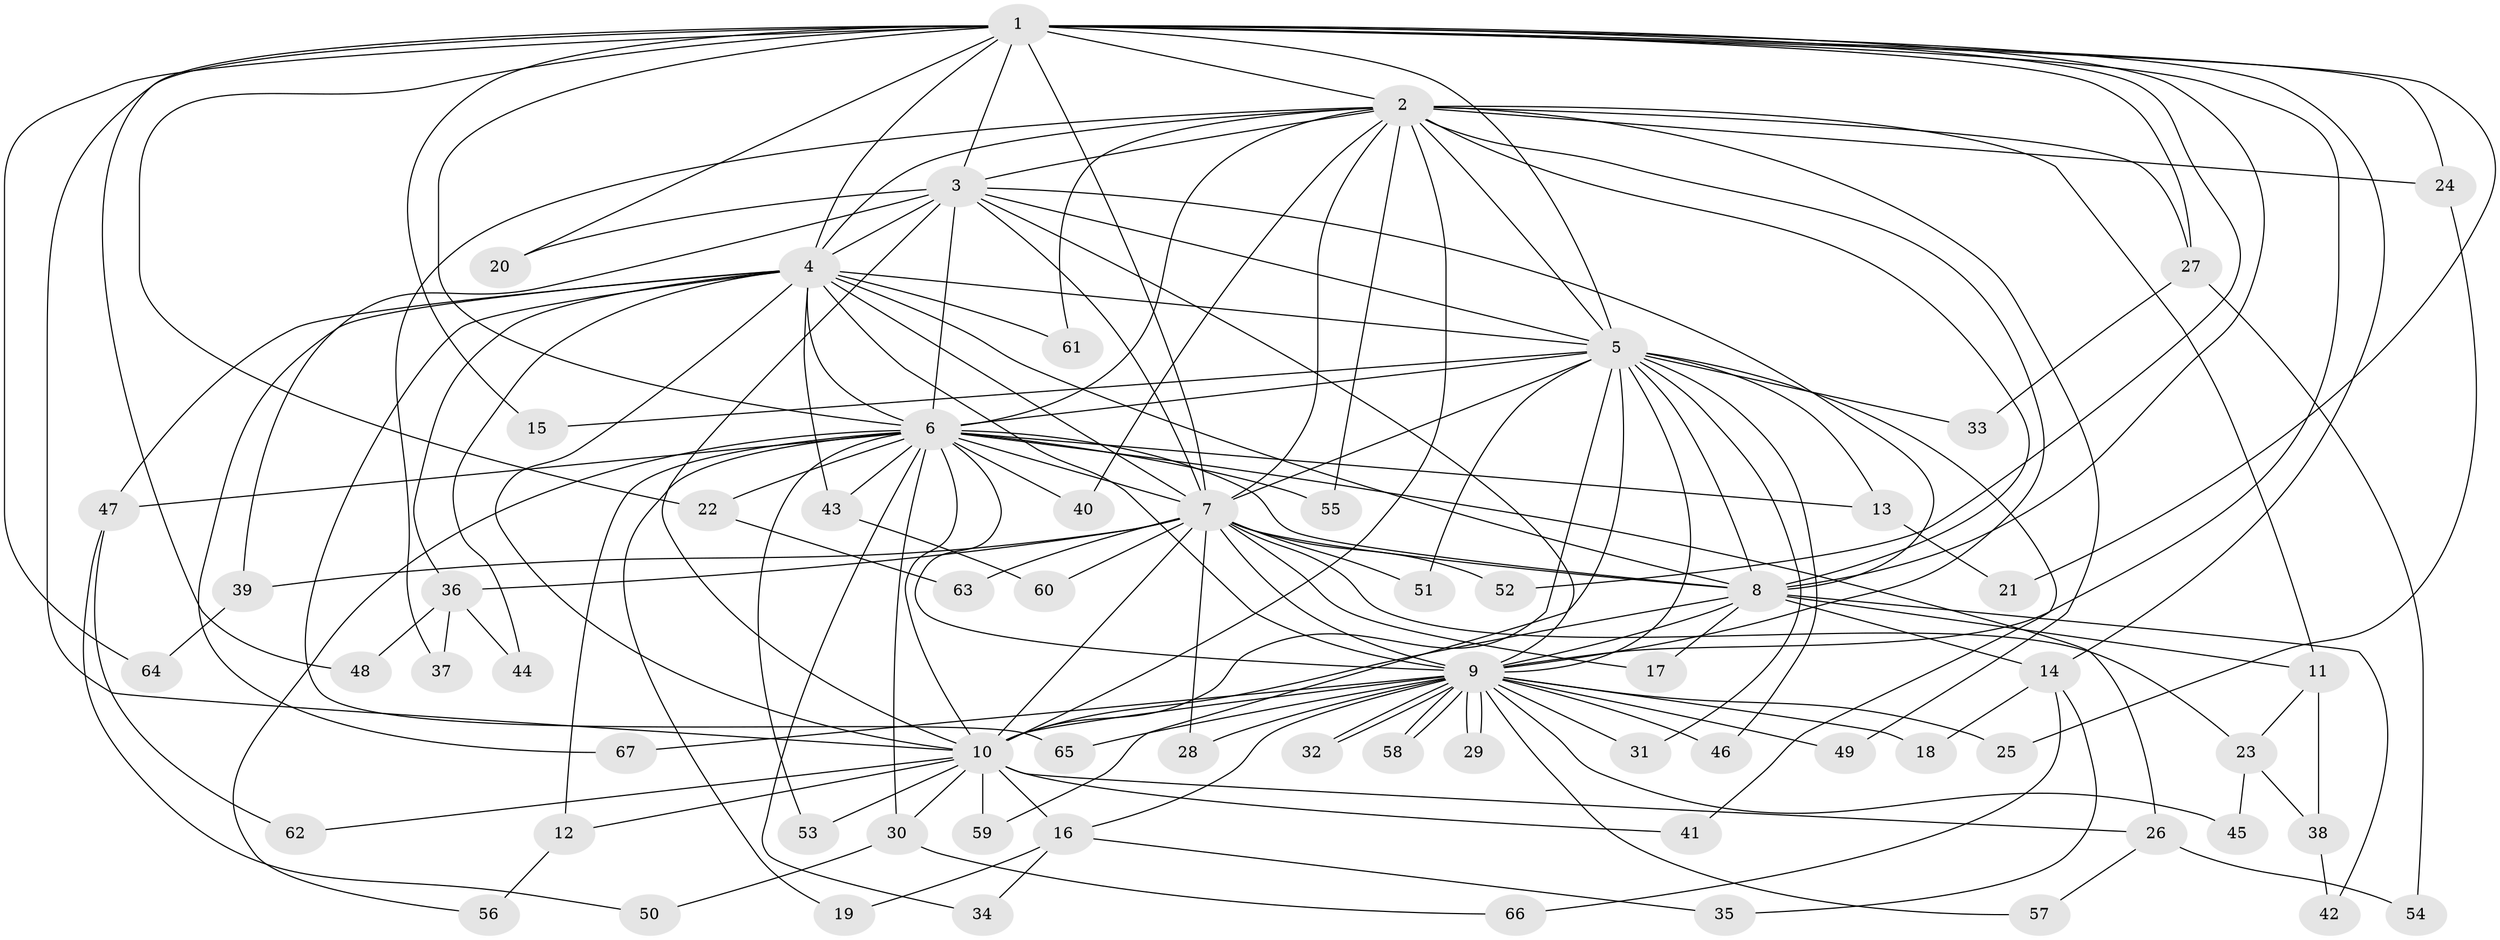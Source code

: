// coarse degree distribution, {12: 0.09523809523809523, 6: 0.14285714285714285, 11: 0.047619047619047616, 13: 0.047619047619047616, 10: 0.047619047619047616, 3: 0.09523809523809523, 4: 0.09523809523809523, 5: 0.19047619047619047, 2: 0.23809523809523808}
// Generated by graph-tools (version 1.1) at 2025/50/03/04/25 22:50:01]
// undirected, 67 vertices, 159 edges
graph export_dot {
  node [color=gray90,style=filled];
  1;
  2;
  3;
  4;
  5;
  6;
  7;
  8;
  9;
  10;
  11;
  12;
  13;
  14;
  15;
  16;
  17;
  18;
  19;
  20;
  21;
  22;
  23;
  24;
  25;
  26;
  27;
  28;
  29;
  30;
  31;
  32;
  33;
  34;
  35;
  36;
  37;
  38;
  39;
  40;
  41;
  42;
  43;
  44;
  45;
  46;
  47;
  48;
  49;
  50;
  51;
  52;
  53;
  54;
  55;
  56;
  57;
  58;
  59;
  60;
  61;
  62;
  63;
  64;
  65;
  66;
  67;
  1 -- 2;
  1 -- 3;
  1 -- 4;
  1 -- 5;
  1 -- 6;
  1 -- 7;
  1 -- 8;
  1 -- 9;
  1 -- 10;
  1 -- 14;
  1 -- 15;
  1 -- 20;
  1 -- 21;
  1 -- 22;
  1 -- 24;
  1 -- 27;
  1 -- 48;
  1 -- 52;
  1 -- 64;
  2 -- 3;
  2 -- 4;
  2 -- 5;
  2 -- 6;
  2 -- 7;
  2 -- 8;
  2 -- 9;
  2 -- 10;
  2 -- 11;
  2 -- 24;
  2 -- 27;
  2 -- 37;
  2 -- 40;
  2 -- 49;
  2 -- 55;
  2 -- 61;
  3 -- 4;
  3 -- 5;
  3 -- 6;
  3 -- 7;
  3 -- 8;
  3 -- 9;
  3 -- 10;
  3 -- 20;
  3 -- 39;
  4 -- 5;
  4 -- 6;
  4 -- 7;
  4 -- 8;
  4 -- 9;
  4 -- 10;
  4 -- 36;
  4 -- 43;
  4 -- 44;
  4 -- 47;
  4 -- 61;
  4 -- 65;
  4 -- 67;
  5 -- 6;
  5 -- 7;
  5 -- 8;
  5 -- 9;
  5 -- 10;
  5 -- 13;
  5 -- 15;
  5 -- 31;
  5 -- 33;
  5 -- 41;
  5 -- 46;
  5 -- 51;
  5 -- 59;
  6 -- 7;
  6 -- 8;
  6 -- 9;
  6 -- 10;
  6 -- 12;
  6 -- 13;
  6 -- 19;
  6 -- 22;
  6 -- 26;
  6 -- 30;
  6 -- 34;
  6 -- 40;
  6 -- 43;
  6 -- 47;
  6 -- 53;
  6 -- 55;
  6 -- 56;
  7 -- 8;
  7 -- 9;
  7 -- 10;
  7 -- 17;
  7 -- 23;
  7 -- 28;
  7 -- 36;
  7 -- 39;
  7 -- 51;
  7 -- 52;
  7 -- 60;
  7 -- 63;
  8 -- 9;
  8 -- 10;
  8 -- 11;
  8 -- 14;
  8 -- 17;
  8 -- 42;
  9 -- 10;
  9 -- 16;
  9 -- 18;
  9 -- 25;
  9 -- 28;
  9 -- 29;
  9 -- 29;
  9 -- 31;
  9 -- 32;
  9 -- 32;
  9 -- 45;
  9 -- 46;
  9 -- 49;
  9 -- 57;
  9 -- 58;
  9 -- 58;
  9 -- 65;
  9 -- 67;
  10 -- 12;
  10 -- 16;
  10 -- 26;
  10 -- 30;
  10 -- 41;
  10 -- 53;
  10 -- 59;
  10 -- 62;
  11 -- 23;
  11 -- 38;
  12 -- 56;
  13 -- 21;
  14 -- 18;
  14 -- 35;
  14 -- 66;
  16 -- 19;
  16 -- 34;
  16 -- 35;
  22 -- 63;
  23 -- 38;
  23 -- 45;
  24 -- 25;
  26 -- 54;
  26 -- 57;
  27 -- 33;
  27 -- 54;
  30 -- 50;
  30 -- 66;
  36 -- 37;
  36 -- 44;
  36 -- 48;
  38 -- 42;
  39 -- 64;
  43 -- 60;
  47 -- 50;
  47 -- 62;
}

